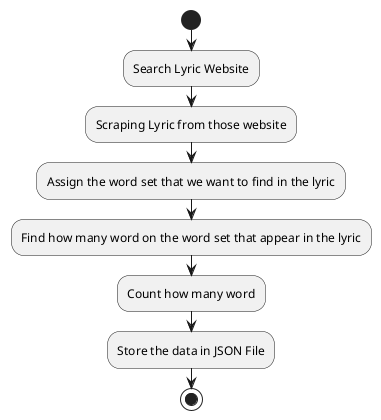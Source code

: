 @startuml LoveSong_Activity 
start 

' Flowchart
:Search Lyric Website;
:Scraping Lyric from those website;  
:Assign the word set that we want to find in the lyric;
:Find how many word on the word set that appear in the lyric; 
:Count how many word;
:Store the data in JSON File; 

stop 
@enduml 